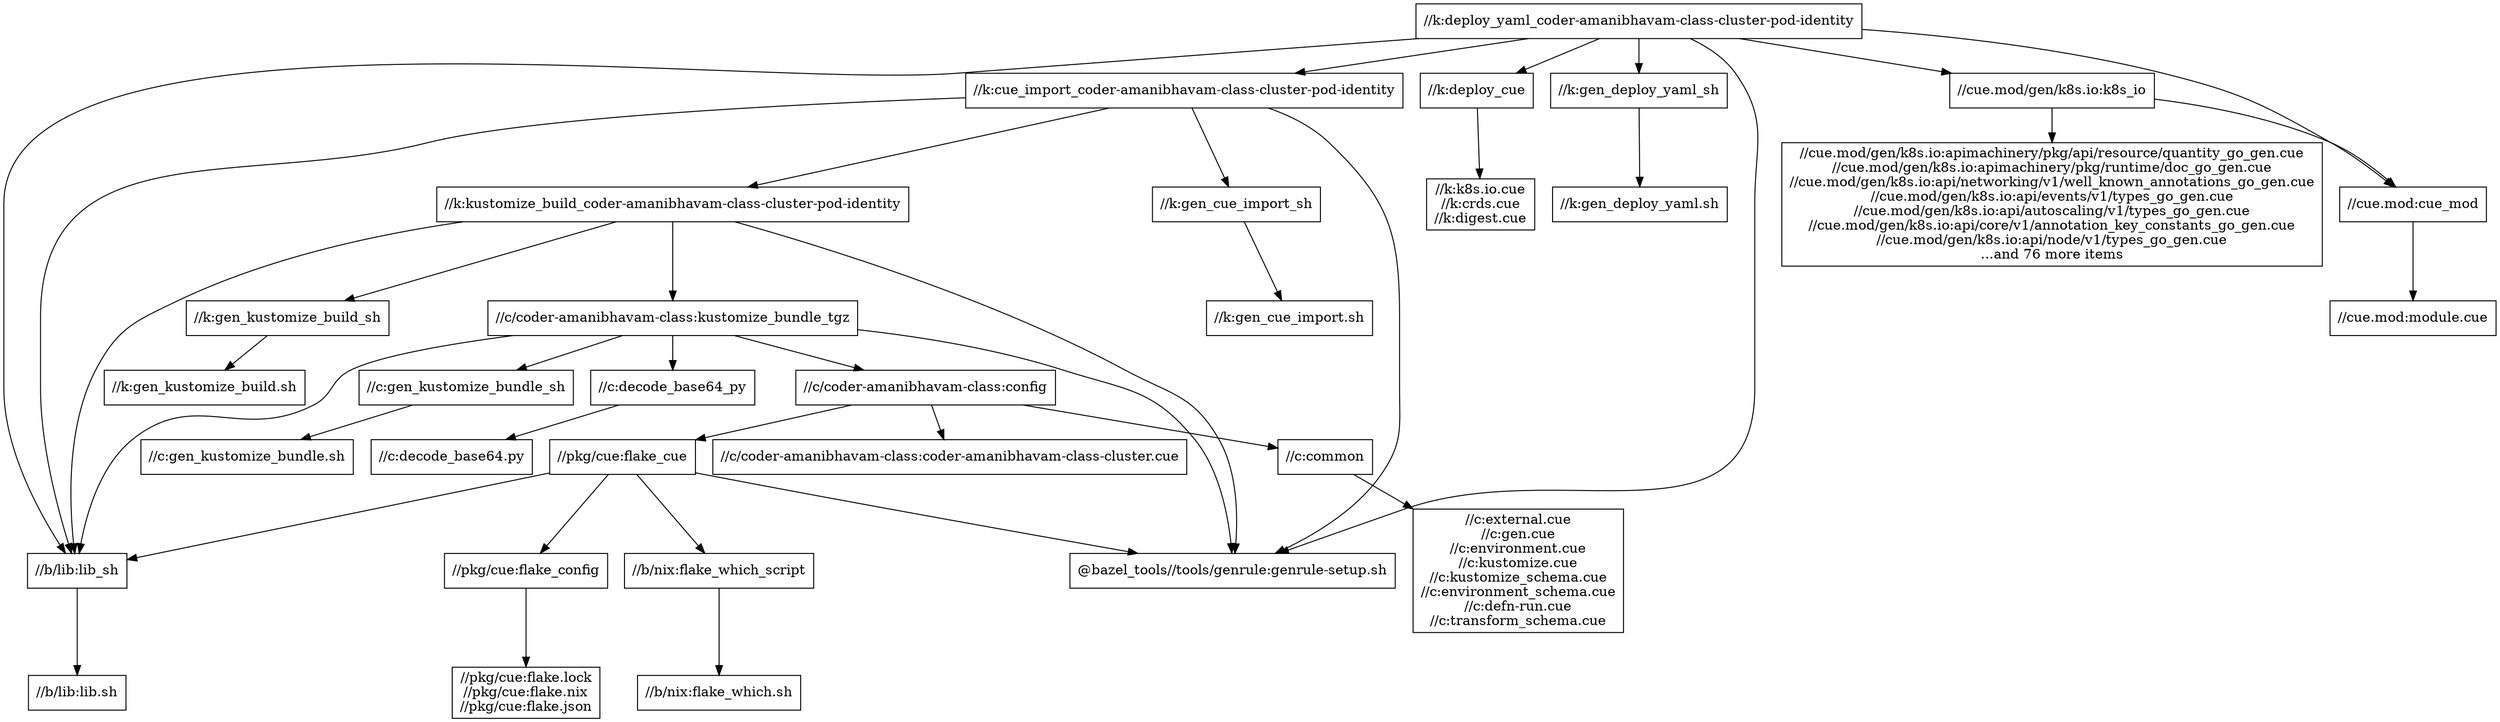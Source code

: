 digraph mygraph {
  node [shape=box];
  "//k:deploy_yaml_coder-amanibhavam-class-cluster-pod-identity"
  "//k:deploy_yaml_coder-amanibhavam-class-cluster-pod-identity" -> "//k:cue_import_coder-amanibhavam-class-cluster-pod-identity"
  "//k:deploy_yaml_coder-amanibhavam-class-cluster-pod-identity" -> "//k:deploy_cue"
  "//k:deploy_yaml_coder-amanibhavam-class-cluster-pod-identity" -> "//k:gen_deploy_yaml_sh"
  "//k:deploy_yaml_coder-amanibhavam-class-cluster-pod-identity" -> "//cue.mod:cue_mod"
  "//k:deploy_yaml_coder-amanibhavam-class-cluster-pod-identity" -> "//cue.mod/gen/k8s.io:k8s_io"
  "//k:deploy_yaml_coder-amanibhavam-class-cluster-pod-identity" -> "//b/lib:lib_sh"
  "//k:deploy_yaml_coder-amanibhavam-class-cluster-pod-identity" -> "@bazel_tools//tools/genrule:genrule-setup.sh"
  "//k:gen_deploy_yaml_sh"
  "//k:gen_deploy_yaml_sh" -> "//k:gen_deploy_yaml.sh"
  "//k:gen_deploy_yaml.sh"
  "//k:deploy_cue"
  "//k:deploy_cue" -> "//k:k8s.io.cue\n//k:crds.cue\n//k:digest.cue"
  "//k:k8s.io.cue\n//k:crds.cue\n//k:digest.cue"
  "//k:cue_import_coder-amanibhavam-class-cluster-pod-identity"
  "//k:cue_import_coder-amanibhavam-class-cluster-pod-identity" -> "//k:kustomize_build_coder-amanibhavam-class-cluster-pod-identity"
  "//k:cue_import_coder-amanibhavam-class-cluster-pod-identity" -> "//k:gen_cue_import_sh"
  "//k:cue_import_coder-amanibhavam-class-cluster-pod-identity" -> "//b/lib:lib_sh"
  "//k:cue_import_coder-amanibhavam-class-cluster-pod-identity" -> "@bazel_tools//tools/genrule:genrule-setup.sh"
  "//k:gen_cue_import_sh"
  "//k:gen_cue_import_sh" -> "//k:gen_cue_import.sh"
  "//cue.mod/gen/k8s.io:k8s_io"
  "//cue.mod/gen/k8s.io:k8s_io" -> "//cue.mod/gen/k8s.io:apimachinery/pkg/api/resource/quantity_go_gen.cue\n//cue.mod/gen/k8s.io:apimachinery/pkg/runtime/doc_go_gen.cue\n//cue.mod/gen/k8s.io:api/networking/v1/well_known_annotations_go_gen.cue\n//cue.mod/gen/k8s.io:api/events/v1/types_go_gen.cue\n//cue.mod/gen/k8s.io:api/autoscaling/v1/types_go_gen.cue\n//cue.mod/gen/k8s.io:api/core/v1/annotation_key_constants_go_gen.cue\n//cue.mod/gen/k8s.io:api/node/v1/types_go_gen.cue\n...and 76 more items"
  "//cue.mod/gen/k8s.io:k8s_io" -> "//cue.mod:cue_mod"
  "//cue.mod:cue_mod"
  "//cue.mod:cue_mod" -> "//cue.mod:module.cue"
  "//cue.mod:module.cue"
  "//cue.mod/gen/k8s.io:apimachinery/pkg/api/resource/quantity_go_gen.cue\n//cue.mod/gen/k8s.io:apimachinery/pkg/runtime/doc_go_gen.cue\n//cue.mod/gen/k8s.io:api/networking/v1/well_known_annotations_go_gen.cue\n//cue.mod/gen/k8s.io:api/events/v1/types_go_gen.cue\n//cue.mod/gen/k8s.io:api/autoscaling/v1/types_go_gen.cue\n//cue.mod/gen/k8s.io:api/core/v1/annotation_key_constants_go_gen.cue\n//cue.mod/gen/k8s.io:api/node/v1/types_go_gen.cue\n...and 76 more items"
  "//k:gen_cue_import.sh"
  "//k:kustomize_build_coder-amanibhavam-class-cluster-pod-identity"
  "//k:kustomize_build_coder-amanibhavam-class-cluster-pod-identity" -> "//k:gen_kustomize_build_sh"
  "//k:kustomize_build_coder-amanibhavam-class-cluster-pod-identity" -> "//c/coder-amanibhavam-class:kustomize_bundle_tgz"
  "//k:kustomize_build_coder-amanibhavam-class-cluster-pod-identity" -> "@bazel_tools//tools/genrule:genrule-setup.sh"
  "//k:kustomize_build_coder-amanibhavam-class-cluster-pod-identity" -> "//b/lib:lib_sh"
  "//c/coder-amanibhavam-class:kustomize_bundle_tgz"
  "//c/coder-amanibhavam-class:kustomize_bundle_tgz" -> "//c/coder-amanibhavam-class:config"
  "//c/coder-amanibhavam-class:kustomize_bundle_tgz" -> "@bazel_tools//tools/genrule:genrule-setup.sh"
  "//c/coder-amanibhavam-class:kustomize_bundle_tgz" -> "//c:gen_kustomize_bundle_sh"
  "//c/coder-amanibhavam-class:kustomize_bundle_tgz" -> "//c:decode_base64_py"
  "//c/coder-amanibhavam-class:kustomize_bundle_tgz" -> "//b/lib:lib_sh"
  "//c:decode_base64_py"
  "//c:decode_base64_py" -> "//c:decode_base64.py"
  "//c:decode_base64.py"
  "//c:gen_kustomize_bundle_sh"
  "//c:gen_kustomize_bundle_sh" -> "//c:gen_kustomize_bundle.sh"
  "//c:gen_kustomize_bundle.sh"
  "//c/coder-amanibhavam-class:config"
  "//c/coder-amanibhavam-class:config" -> "//c/coder-amanibhavam-class:coder-amanibhavam-class-cluster.cue"
  "//c/coder-amanibhavam-class:config" -> "//c:common"
  "//c/coder-amanibhavam-class:config" -> "//pkg/cue:flake_cue"
  "//pkg/cue:flake_cue"
  "//pkg/cue:flake_cue" -> "//pkg/cue:flake_config"
  "//pkg/cue:flake_cue" -> "//b/nix:flake_which_script"
  "//pkg/cue:flake_cue" -> "@bazel_tools//tools/genrule:genrule-setup.sh"
  "//pkg/cue:flake_cue" -> "//b/lib:lib_sh"
  "//b/lib:lib_sh"
  "//b/lib:lib_sh" -> "//b/lib:lib.sh"
  "//b/lib:lib.sh"
  "//b/nix:flake_which_script"
  "//b/nix:flake_which_script" -> "//b/nix:flake_which.sh"
  "//b/nix:flake_which.sh"
  "//pkg/cue:flake_config"
  "//pkg/cue:flake_config" -> "//pkg/cue:flake.lock\n//pkg/cue:flake.nix\n//pkg/cue:flake.json"
  "//pkg/cue:flake.lock\n//pkg/cue:flake.nix\n//pkg/cue:flake.json"
  "//c:common"
  "//c:common" -> "//c:external.cue\n//c:gen.cue\n//c:environment.cue\n//c:kustomize.cue\n//c:kustomize_schema.cue\n//c:environment_schema.cue\n//c:defn-run.cue\n//c:transform_schema.cue"
  "//c:external.cue\n//c:gen.cue\n//c:environment.cue\n//c:kustomize.cue\n//c:kustomize_schema.cue\n//c:environment_schema.cue\n//c:defn-run.cue\n//c:transform_schema.cue"
  "//c/coder-amanibhavam-class:coder-amanibhavam-class-cluster.cue"
  "//k:gen_kustomize_build_sh"
  "//k:gen_kustomize_build_sh" -> "//k:gen_kustomize_build.sh"
  "//k:gen_kustomize_build.sh"
  "@bazel_tools//tools/genrule:genrule-setup.sh"
}
